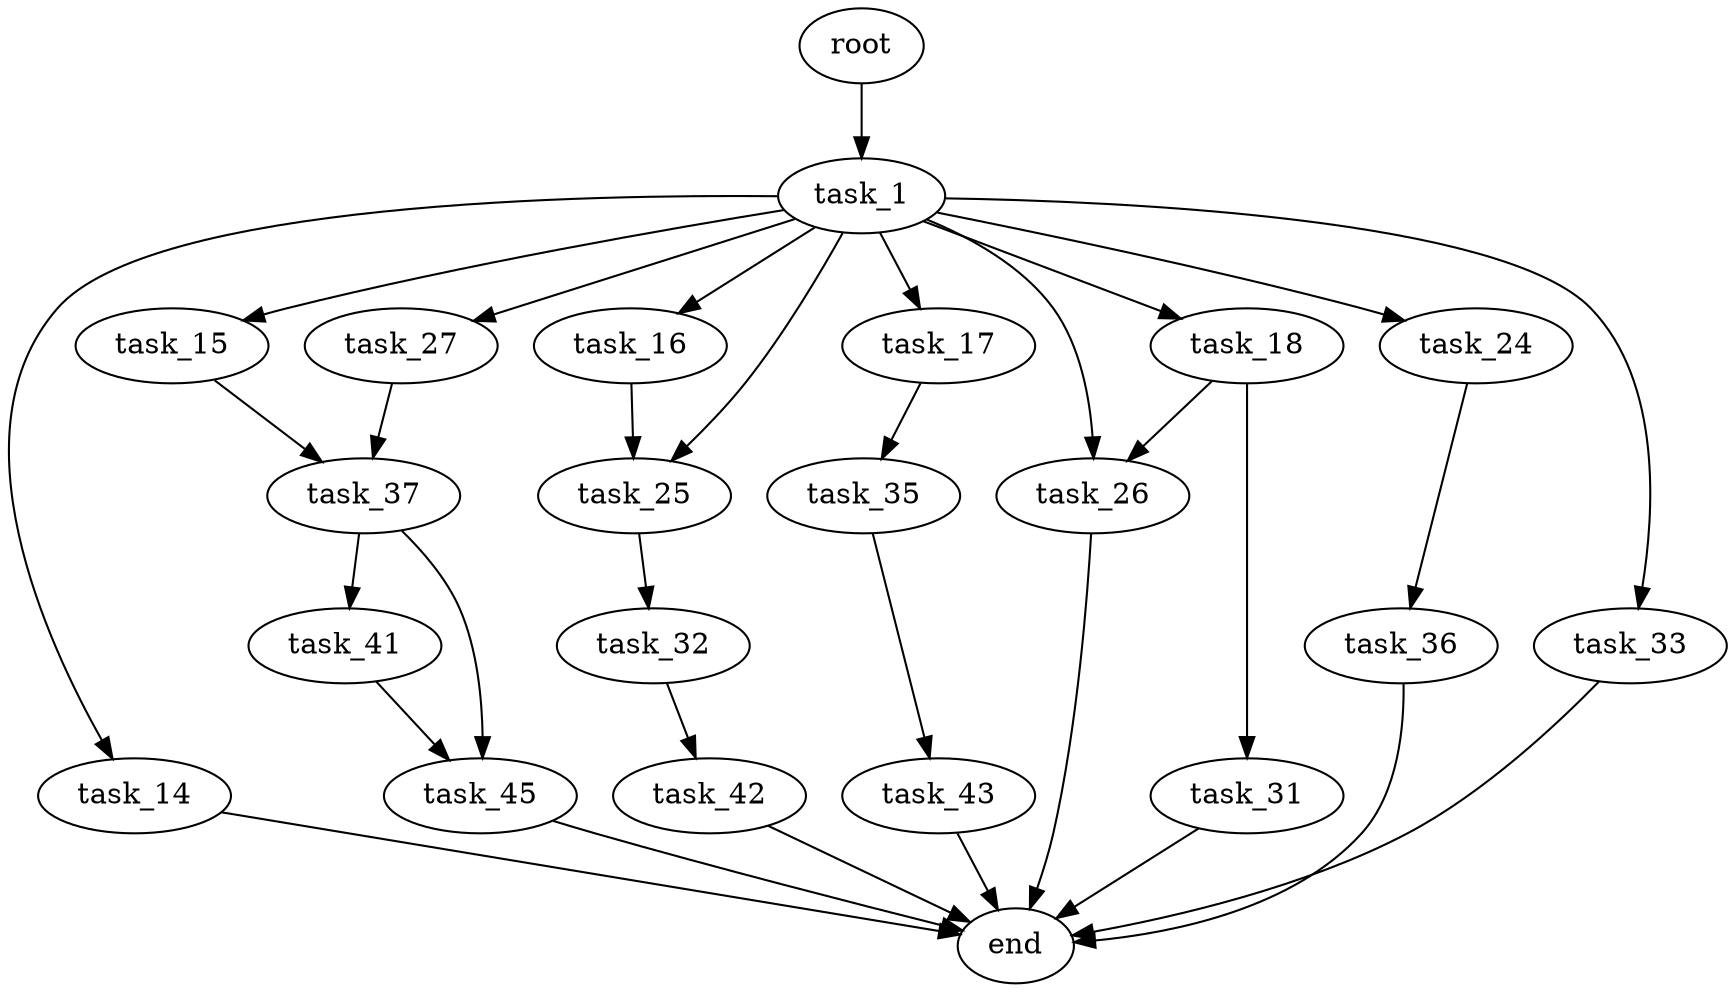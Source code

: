 digraph G {
  root [size="0.000000"];
  task_1 [size="231928233984.000000"];
  task_14 [size="144519908662.000000"];
  task_15 [size="83178294905.000000"];
  task_16 [size="11030868695.000000"];
  task_17 [size="349700137038.000000"];
  task_18 [size="133127878774.000000"];
  task_24 [size="42672526322.000000"];
  task_25 [size="13829001706.000000"];
  task_26 [size="16631142853.000000"];
  task_27 [size="42747500593.000000"];
  task_31 [size="785780684313.000000"];
  task_32 [size="11844268289.000000"];
  task_33 [size="79772908337.000000"];
  task_35 [size="3496918945.000000"];
  task_36 [size="782757789696.000000"];
  task_37 [size="68719476736.000000"];
  task_41 [size="782757789696.000000"];
  task_42 [size="231928233984.000000"];
  task_43 [size="298403298416.000000"];
  task_45 [size="782757789696.000000"];
  end [size="0.000000"];

  root -> task_1 [size="1.000000"];
  task_1 -> task_14 [size="301989888.000000"];
  task_1 -> task_15 [size="301989888.000000"];
  task_1 -> task_16 [size="301989888.000000"];
  task_1 -> task_17 [size="301989888.000000"];
  task_1 -> task_18 [size="301989888.000000"];
  task_1 -> task_24 [size="301989888.000000"];
  task_1 -> task_25 [size="301989888.000000"];
  task_1 -> task_26 [size="301989888.000000"];
  task_1 -> task_27 [size="301989888.000000"];
  task_1 -> task_33 [size="301989888.000000"];
  task_14 -> end [size="1.000000"];
  task_15 -> task_37 [size="75497472.000000"];
  task_16 -> task_25 [size="209715200.000000"];
  task_17 -> task_35 [size="536870912.000000"];
  task_18 -> task_26 [size="301989888.000000"];
  task_18 -> task_31 [size="301989888.000000"];
  task_24 -> task_36 [size="679477248.000000"];
  task_25 -> task_32 [size="536870912.000000"];
  task_26 -> end [size="1.000000"];
  task_27 -> task_37 [size="679477248.000000"];
  task_31 -> end [size="1.000000"];
  task_32 -> task_42 [size="301989888.000000"];
  task_33 -> end [size="1.000000"];
  task_35 -> task_43 [size="411041792.000000"];
  task_36 -> end [size="1.000000"];
  task_37 -> task_41 [size="134217728.000000"];
  task_37 -> task_45 [size="134217728.000000"];
  task_41 -> task_45 [size="679477248.000000"];
  task_42 -> end [size="1.000000"];
  task_43 -> end [size="1.000000"];
  task_45 -> end [size="1.000000"];
}
